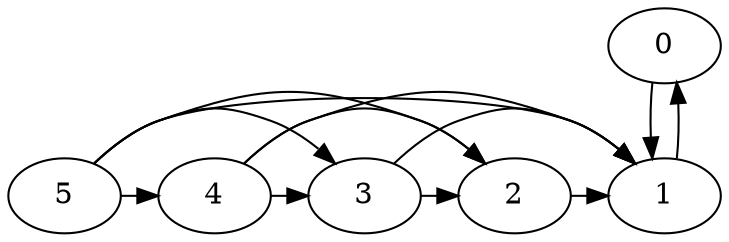 digraph G {
    0 -> {1};
    1 -> {0};
    2 -> {1};
    3 -> {1 2};
    4 -> {1 2 3};
    5 -> {1 2 3 4};
    { rank=same; 5 4 3 2 1 }
}
